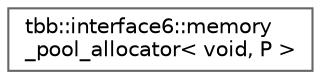 digraph "类继承关系图"
{
 // LATEX_PDF_SIZE
  bgcolor="transparent";
  edge [fontname=Helvetica,fontsize=10,labelfontname=Helvetica,labelfontsize=10];
  node [fontname=Helvetica,fontsize=10,shape=box,height=0.2,width=0.4];
  rankdir="LR";
  Node0 [id="Node000000",label="tbb::interface6::memory\l_pool_allocator\< void, P \>",height=0.2,width=0.4,color="grey40", fillcolor="white", style="filled",URL="$classtbb_1_1interface6_1_1memory__pool__allocator_3_01void_00_01_p_01_4.html",tooltip="Analogous to std::allocator<void>, as defined in ISO C++ Standard, Section 20.4.1"];
}
